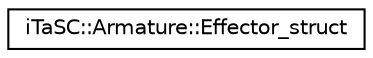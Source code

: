digraph G
{
  edge [fontname="Helvetica",fontsize="10",labelfontname="Helvetica",labelfontsize="10"];
  node [fontname="Helvetica",fontsize="10",shape=record];
  rankdir=LR;
  Node1 [label="iTaSC::Armature::Effector_struct",height=0.2,width=0.4,color="black", fillcolor="white", style="filled",URL="$d2/d0d/structiTaSC_1_1Armature_1_1Effector__struct.html"];
}
